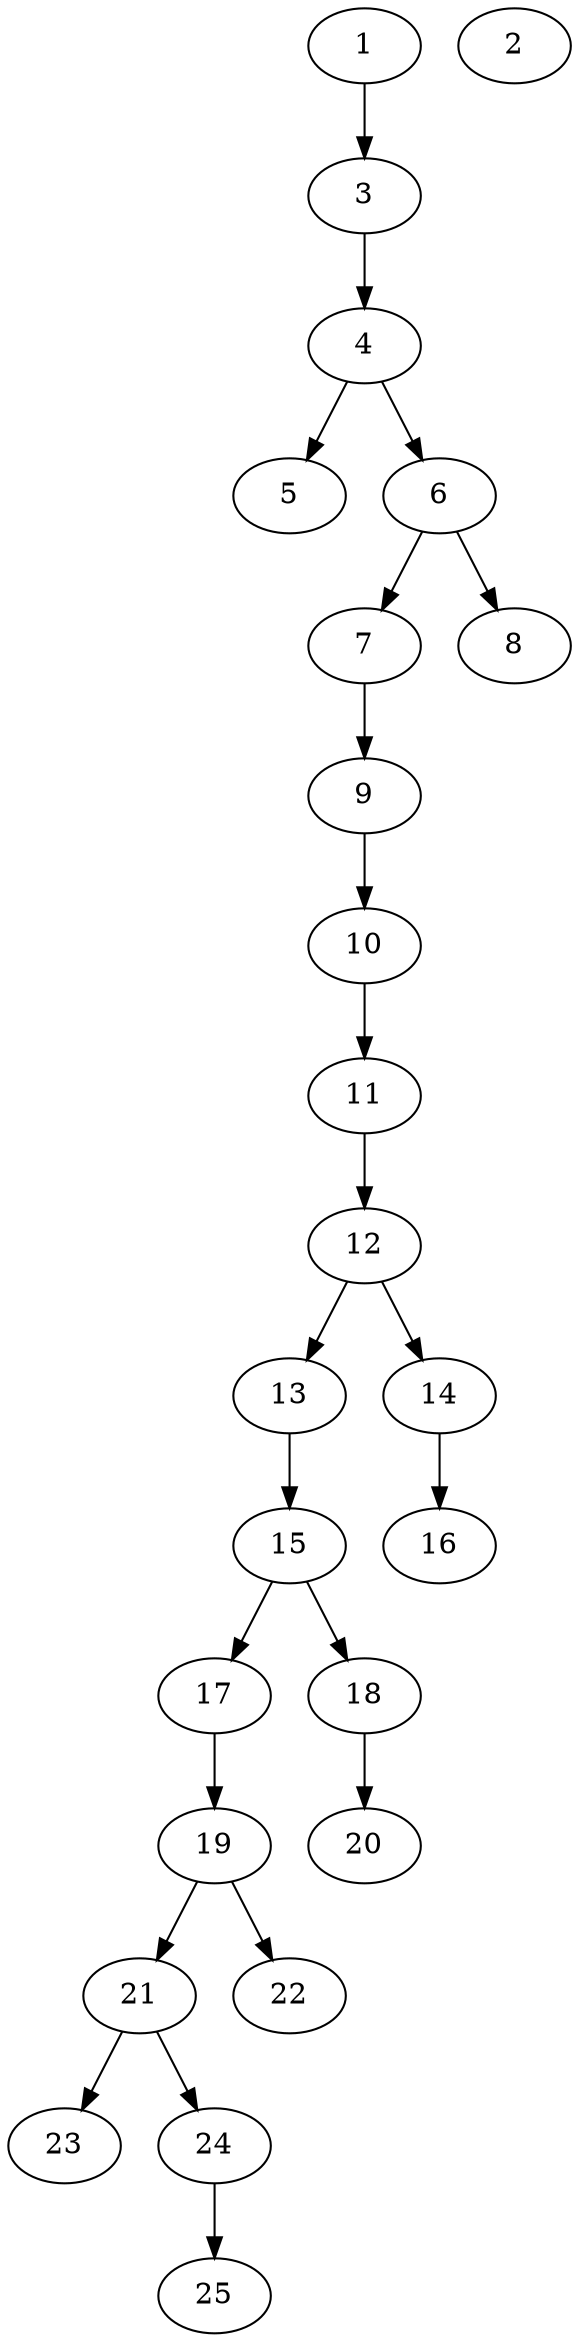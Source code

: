 // DAG automatically generated by daggen at Thu Oct  3 14:00:40 2019
// ./daggen --dot -n 25 --ccr 0.3 --fat 0.3 --regular 0.7 --density 0.5 --mindata 5242880 --maxdata 52428800 
digraph G {
  1 [size="38430720", alpha="0.05", expect_size="11529216"] 
  1 -> 3 [size ="11529216"]
  2 [size="144407893", alpha="0.13", expect_size="43322368"] 
  3 [size="108936533", alpha="0.06", expect_size="32680960"] 
  3 -> 4 [size ="32680960"]
  4 [size="150005760", alpha="0.06", expect_size="45001728"] 
  4 -> 5 [size ="45001728"]
  4 -> 6 [size ="45001728"]
  5 [size="91484160", alpha="0.08", expect_size="27445248"] 
  6 [size="44513280", alpha="0.17", expect_size="13353984"] 
  6 -> 7 [size ="13353984"]
  6 -> 8 [size ="13353984"]
  7 [size="22702080", alpha="0.19", expect_size="6810624"] 
  7 -> 9 [size ="6810624"]
  8 [size="74222933", alpha="0.06", expect_size="22266880"] 
  9 [size="40857600", alpha="0.18", expect_size="12257280"] 
  9 -> 10 [size ="12257280"]
  10 [size="134389760", alpha="0.10", expect_size="40316928"] 
  10 -> 11 [size ="40316928"]
  11 [size="124197547", alpha="0.02", expect_size="37259264"] 
  11 -> 12 [size ="37259264"]
  12 [size="166393173", alpha="0.06", expect_size="49917952"] 
  12 -> 13 [size ="49917952"]
  12 -> 14 [size ="49917952"]
  13 [size="108032000", alpha="0.06", expect_size="32409600"] 
  13 -> 15 [size ="32409600"]
  14 [size="157330773", alpha="0.04", expect_size="47199232"] 
  14 -> 16 [size ="47199232"]
  15 [size="50295467", alpha="0.17", expect_size="15088640"] 
  15 -> 17 [size ="15088640"]
  15 -> 18 [size ="15088640"]
  16 [size="109977600", alpha="0.10", expect_size="32993280"] 
  17 [size="89695573", alpha="0.19", expect_size="26908672"] 
  17 -> 19 [size ="26908672"]
  18 [size="83834880", alpha="0.14", expect_size="25150464"] 
  18 -> 20 [size ="25150464"]
  19 [size="134792533", alpha="0.02", expect_size="40437760"] 
  19 -> 21 [size ="40437760"]
  19 -> 22 [size ="40437760"]
  20 [size="121159680", alpha="0.04", expect_size="36347904"] 
  21 [size="43799893", alpha="0.09", expect_size="13139968"] 
  21 -> 23 [size ="13139968"]
  21 -> 24 [size ="13139968"]
  22 [size="58142720", alpha="0.10", expect_size="17442816"] 
  23 [size="105441280", alpha="0.03", expect_size="31632384"] 
  24 [size="151514453", alpha="0.13", expect_size="45454336"] 
  24 -> 25 [size ="45454336"]
  25 [size="24258560", alpha="0.12", expect_size="7277568"] 
}

